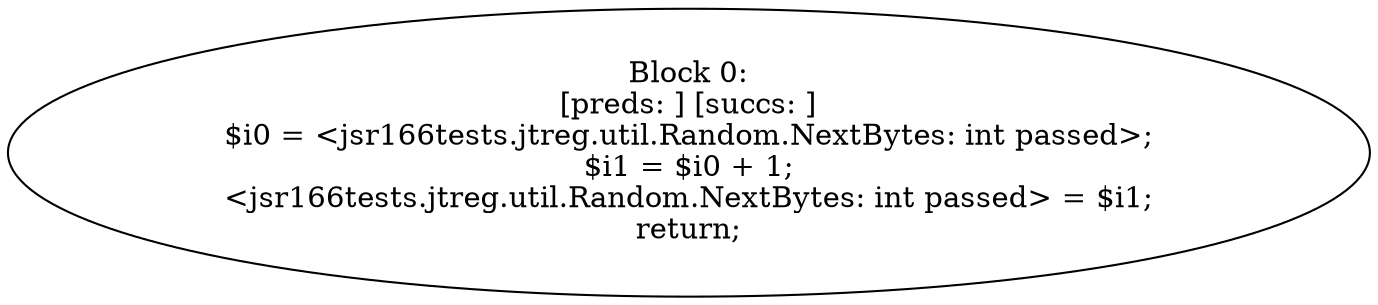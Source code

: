 digraph "unitGraph" {
    "Block 0:
[preds: ] [succs: ]
$i0 = <jsr166tests.jtreg.util.Random.NextBytes: int passed>;
$i1 = $i0 + 1;
<jsr166tests.jtreg.util.Random.NextBytes: int passed> = $i1;
return;
"
}
